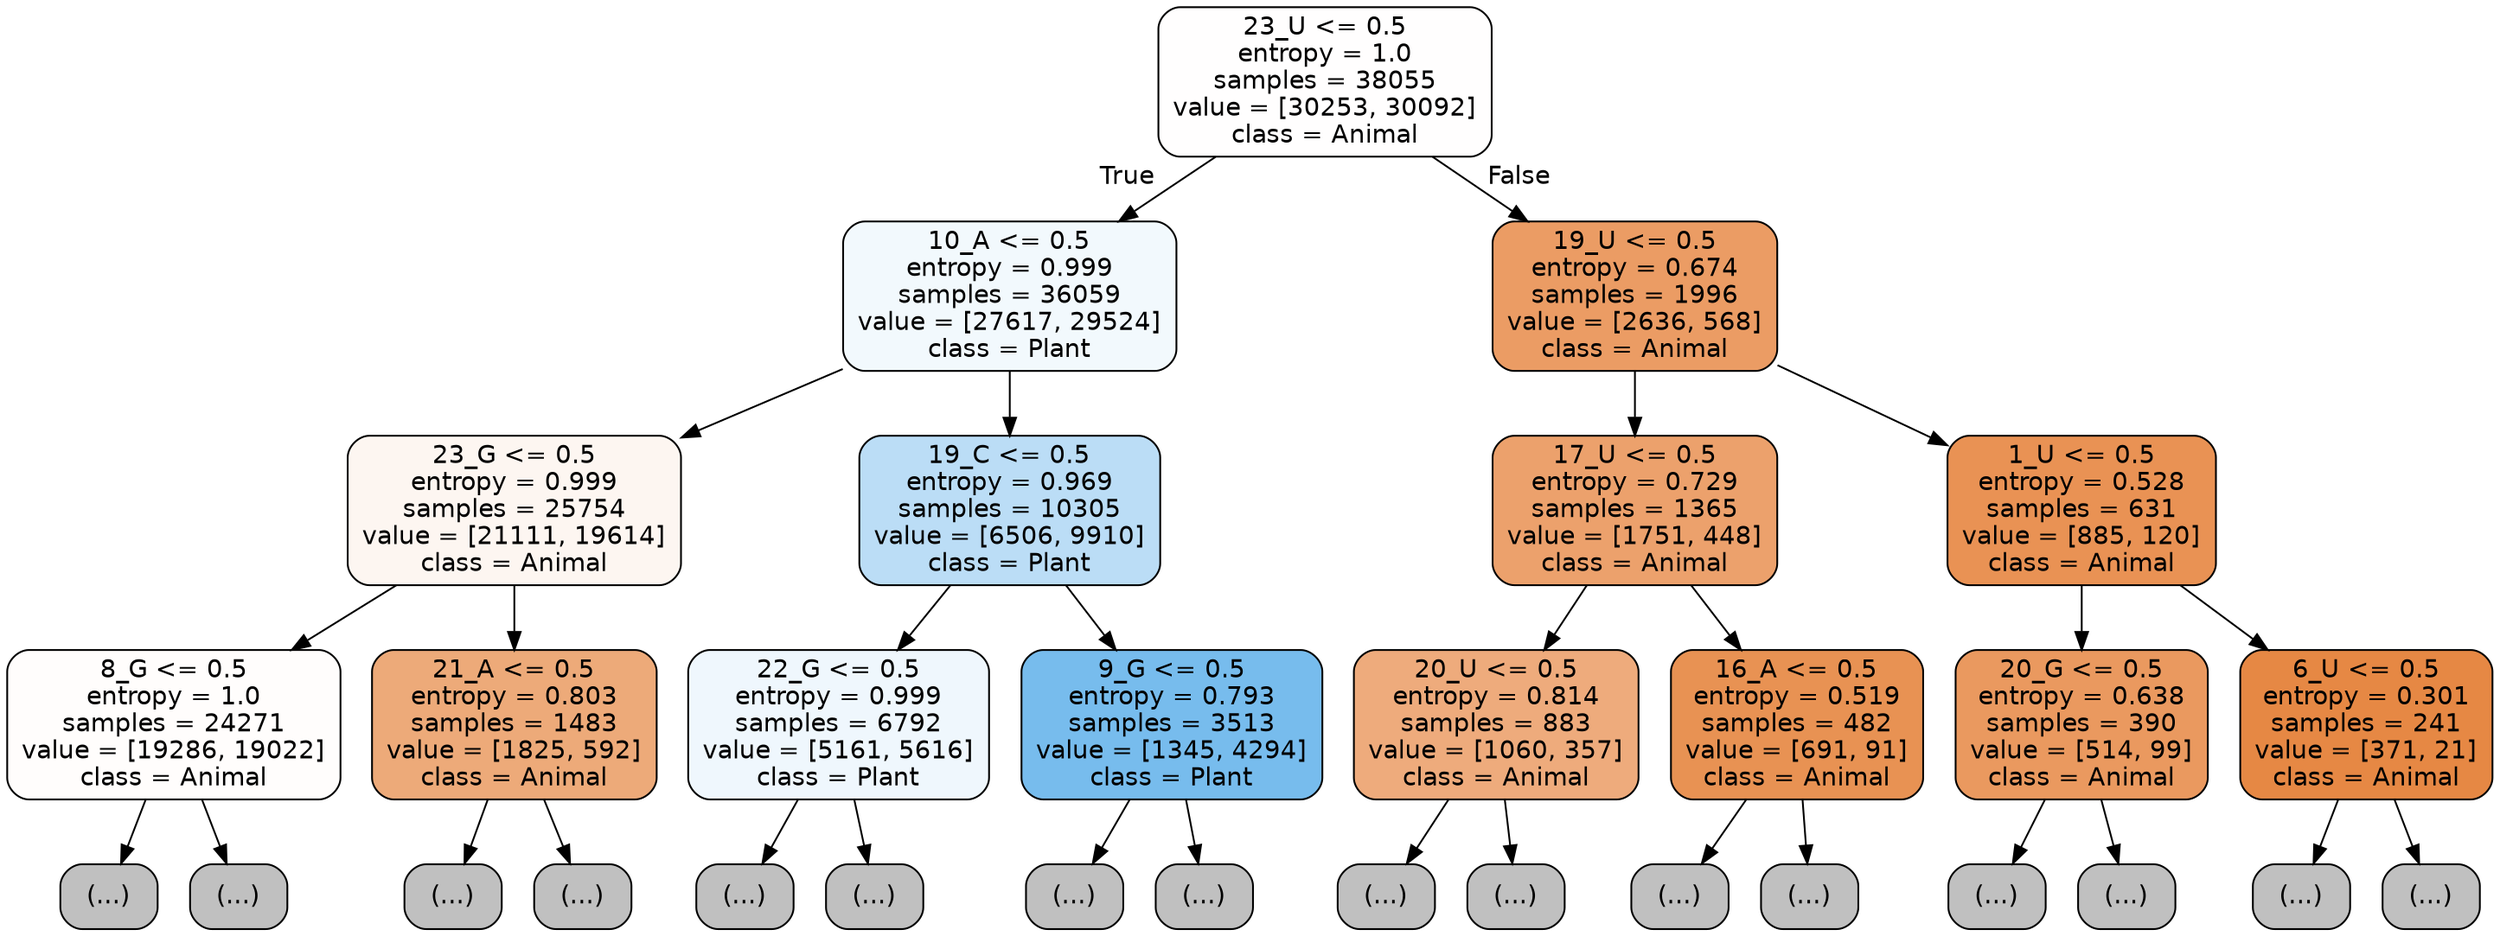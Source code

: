 digraph Tree {
node [shape=box, style="filled, rounded", color="black", fontname="helvetica"] ;
edge [fontname="helvetica"] ;
0 [label="23_U <= 0.5\nentropy = 1.0\nsamples = 38055\nvalue = [30253, 30092]\nclass = Animal", fillcolor="#fffefe"] ;
1 [label="10_A <= 0.5\nentropy = 0.999\nsamples = 36059\nvalue = [27617, 29524]\nclass = Plant", fillcolor="#f2f9fd"] ;
0 -> 1 [labeldistance=2.5, labelangle=45, headlabel="True"] ;
2 [label="23_G <= 0.5\nentropy = 0.999\nsamples = 25754\nvalue = [21111, 19614]\nclass = Animal", fillcolor="#fdf6f1"] ;
1 -> 2 ;
3 [label="8_G <= 0.5\nentropy = 1.0\nsamples = 24271\nvalue = [19286, 19022]\nclass = Animal", fillcolor="#fffdfc"] ;
2 -> 3 ;
4 [label="(...)", fillcolor="#C0C0C0"] ;
3 -> 4 ;
8655 [label="(...)", fillcolor="#C0C0C0"] ;
3 -> 8655 ;
11718 [label="21_A <= 0.5\nentropy = 0.803\nsamples = 1483\nvalue = [1825, 592]\nclass = Animal", fillcolor="#edaa79"] ;
2 -> 11718 ;
11719 [label="(...)", fillcolor="#C0C0C0"] ;
11718 -> 11719 ;
12212 [label="(...)", fillcolor="#C0C0C0"] ;
11718 -> 12212 ;
12299 [label="19_C <= 0.5\nentropy = 0.969\nsamples = 10305\nvalue = [6506, 9910]\nclass = Plant", fillcolor="#bbddf6"] ;
1 -> 12299 ;
12300 [label="22_G <= 0.5\nentropy = 0.999\nsamples = 6792\nvalue = [5161, 5616]\nclass = Plant", fillcolor="#eff7fd"] ;
12299 -> 12300 ;
12301 [label="(...)", fillcolor="#C0C0C0"] ;
12300 -> 12301 ;
15004 [label="(...)", fillcolor="#C0C0C0"] ;
12300 -> 15004 ;
15345 [label="9_G <= 0.5\nentropy = 0.793\nsamples = 3513\nvalue = [1345, 4294]\nclass = Plant", fillcolor="#77bced"] ;
12299 -> 15345 ;
15346 [label="(...)", fillcolor="#C0C0C0"] ;
15345 -> 15346 ;
15963 [label="(...)", fillcolor="#C0C0C0"] ;
15345 -> 15963 ;
16256 [label="19_U <= 0.5\nentropy = 0.674\nsamples = 1996\nvalue = [2636, 568]\nclass = Animal", fillcolor="#eb9c64"] ;
0 -> 16256 [labeldistance=2.5, labelangle=-45, headlabel="False"] ;
16257 [label="17_U <= 0.5\nentropy = 0.729\nsamples = 1365\nvalue = [1751, 448]\nclass = Animal", fillcolor="#eca16c"] ;
16256 -> 16257 ;
16258 [label="20_U <= 0.5\nentropy = 0.814\nsamples = 883\nvalue = [1060, 357]\nclass = Animal", fillcolor="#eeab7c"] ;
16257 -> 16258 ;
16259 [label="(...)", fillcolor="#C0C0C0"] ;
16258 -> 16259 ;
16556 [label="(...)", fillcolor="#C0C0C0"] ;
16258 -> 16556 ;
16665 [label="16_A <= 0.5\nentropy = 0.519\nsamples = 482\nvalue = [691, 91]\nclass = Animal", fillcolor="#e89253"] ;
16257 -> 16665 ;
16666 [label="(...)", fillcolor="#C0C0C0"] ;
16665 -> 16666 ;
16799 [label="(...)", fillcolor="#C0C0C0"] ;
16665 -> 16799 ;
16808 [label="1_U <= 0.5\nentropy = 0.528\nsamples = 631\nvalue = [885, 120]\nclass = Animal", fillcolor="#e99254"] ;
16256 -> 16808 ;
16809 [label="20_G <= 0.5\nentropy = 0.638\nsamples = 390\nvalue = [514, 99]\nclass = Animal", fillcolor="#ea995f"] ;
16808 -> 16809 ;
16810 [label="(...)", fillcolor="#C0C0C0"] ;
16809 -> 16810 ;
16911 [label="(...)", fillcolor="#C0C0C0"] ;
16809 -> 16911 ;
16960 [label="6_U <= 0.5\nentropy = 0.301\nsamples = 241\nvalue = [371, 21]\nclass = Animal", fillcolor="#e68844"] ;
16808 -> 16960 ;
16961 [label="(...)", fillcolor="#C0C0C0"] ;
16960 -> 16961 ;
17026 [label="(...)", fillcolor="#C0C0C0"] ;
16960 -> 17026 ;
}